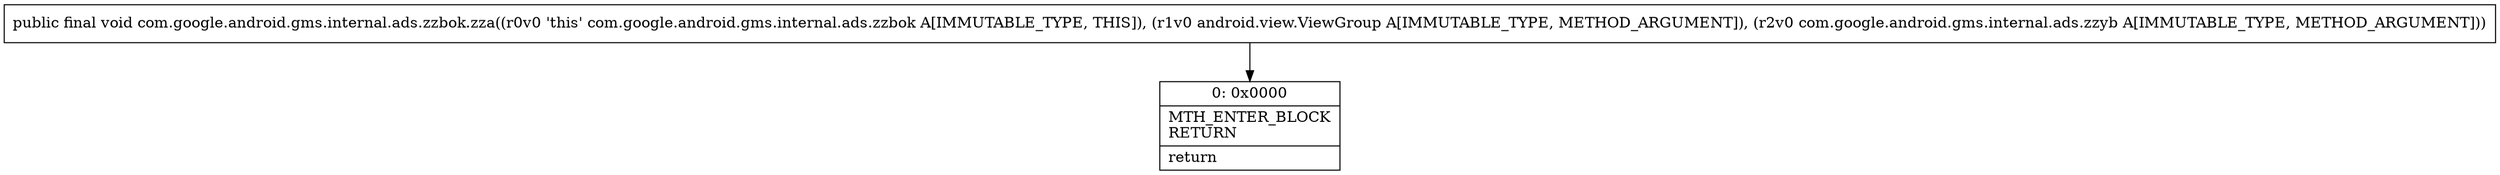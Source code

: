 digraph "CFG forcom.google.android.gms.internal.ads.zzbok.zza(Landroid\/view\/ViewGroup;Lcom\/google\/android\/gms\/internal\/ads\/zzyb;)V" {
Node_0 [shape=record,label="{0\:\ 0x0000|MTH_ENTER_BLOCK\lRETURN\l|return\l}"];
MethodNode[shape=record,label="{public final void com.google.android.gms.internal.ads.zzbok.zza((r0v0 'this' com.google.android.gms.internal.ads.zzbok A[IMMUTABLE_TYPE, THIS]), (r1v0 android.view.ViewGroup A[IMMUTABLE_TYPE, METHOD_ARGUMENT]), (r2v0 com.google.android.gms.internal.ads.zzyb A[IMMUTABLE_TYPE, METHOD_ARGUMENT])) }"];
MethodNode -> Node_0;
}

